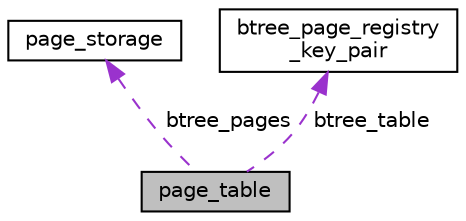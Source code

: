 digraph "page_table"
{
  edge [fontname="Helvetica",fontsize="10",labelfontname="Helvetica",labelfontsize="10"];
  node [fontname="Helvetica",fontsize="10",shape=record];
  Node1 [label="page_table",height=0.2,width=0.4,color="black", fillcolor="grey75", style="filled", fontcolor="black"];
  Node2 -> Node1 [dir="back",color="darkorchid3",fontsize="10",style="dashed",label=" btree_pages" ,fontname="Helvetica"];
  Node2 [label="page_storage",height=0.2,width=0.4,color="black", fillcolor="white", style="filled",URL="$dc/d72/classpage__storage.html"];
  Node3 -> Node1 [dir="back",color="darkorchid3",fontsize="10",style="dashed",label=" btree_table" ,fontname="Helvetica"];
  Node3 [label="btree_page_registry\l_key_pair",height=0.2,width=0.4,color="black", fillcolor="white", style="filled",URL="$dd/d8e/structbtree__page__registry__key__pair.html"];
}
